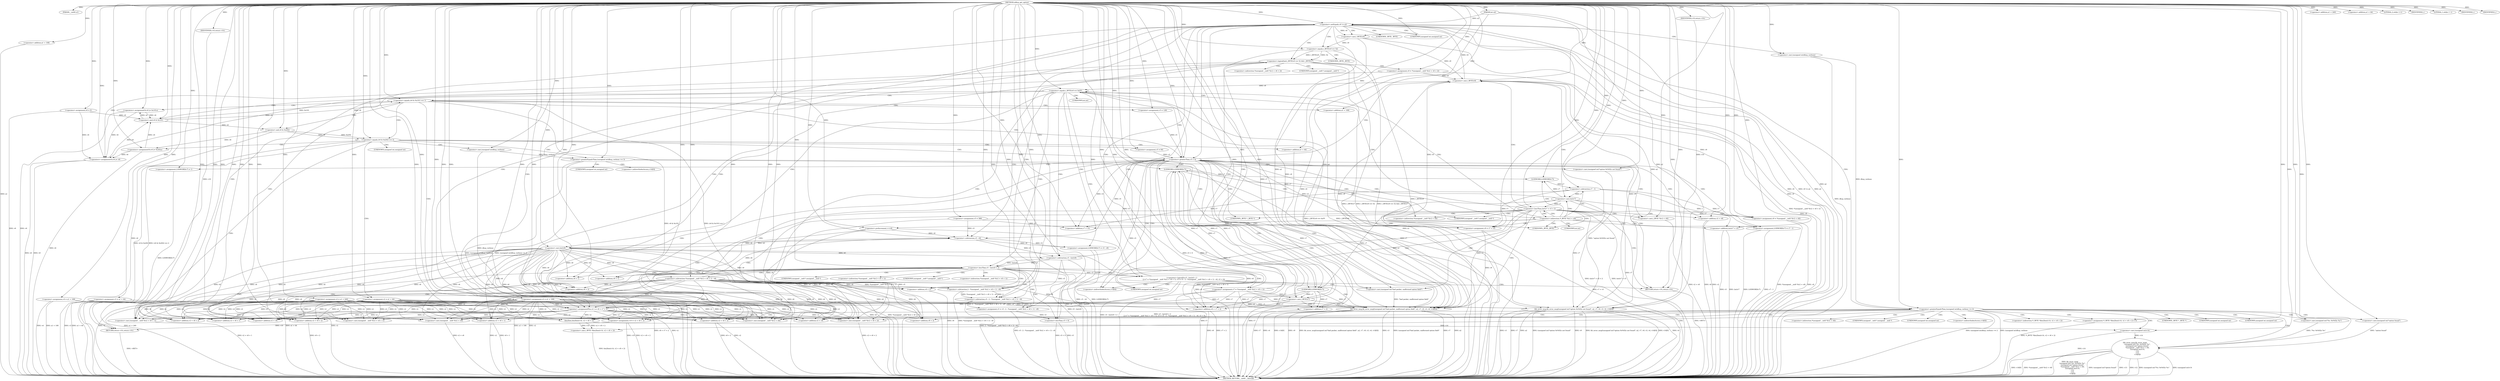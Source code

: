 digraph udhcp_get_option {  
"1000113" [label = "(METHOD,udhcp_get_option)" ]
"1000420" [label = "(METHOD_RETURN,__int64 __fastcall)" ]
"1000114" [label = "(PARAM,__int64 a1)" ]
"1000115" [label = "(PARAM,int a2)" ]
"1000129" [label = "(<operator>.assignment,v2 = a1 + 240)" ]
"1000131" [label = "(<operator>.addition,a1 + 240)" ]
"1000134" [label = "(<operator>.assignment,v3 = a1 + 44)" ]
"1000136" [label = "(<operator>.addition,a1 + 44)" ]
"1000139" [label = "(<operator>.assignment,v4 = a1 + 108)" ]
"1000141" [label = "(<operator>.addition,a1 + 108)" ]
"1000144" [label = "(<operator>.assignment,v5 = 388)" ]
"1000147" [label = "(<operator>.assignment,v6 = 0)" ]
"1000151" [label = "(LITERAL,2,while ( 2 ))" ]
"1000153" [label = "(<operator>.assignment,LODWORD(v7) = 1)" ]
"1000154" [label = "(LODWORD,LODWORD(v7))" ]
"1000157" [label = "(IDENTIFIER,L,)" ]
"1000159" [label = "(LITERAL,1,while ( 1 ))" ]
"1000161" [label = "(<operator>.assignment,v9 = *(unsigned __int8 *)(v2 + v8))" ]
"1000164" [label = "(<operator>.cast,(unsigned __int8 *)(v2 + v8))" ]
"1000166" [label = "(<operator>.addition,v2 + v8)" ]
"1000171" [label = "(<operator>.cast,(_BYTE *)(v2 + v8))" ]
"1000173" [label = "(<operator>.addition,v2 + v8)" ]
"1000177" [label = "(<operator>.preIncrement,++v8)" ]
"1000179" [label = "(<operator>.assignment,LODWORD(v7) = v7 - 1)" ]
"1000180" [label = "(LODWORD,LODWORD(v7))" ]
"1000182" [label = "(<operator>.subtraction,v7 - 1)" ]
"1000185" [label = "(<operator>.assignment,v9 = v7 + v5)" ]
"1000187" [label = "(<operator>.addition,v7 + v5)" ]
"1000191" [label = "(<operator>.lessThan,(int)v7 + v5 < 2)" ]
"1000192" [label = "(<operator>.addition,(int)v7 + v5)" ]
"1000193" [label = "(<operator>.cast,(int)v7)" ]
"1000200" [label = "(<operator>.equals,(_BYTE)v9 == 0xFF)" ]
"1000201" [label = "(<operator>.cast,(_BYTE)v9)" ]
"1000207" [label = "(<operator>.equals,(v6 & 0x101) == 1)" ]
"1000208" [label = "(<operator>.and,v6 & 0x101)" ]
"1000213" [label = "(<operators>.assignmentOr,v6 |= 0x101u)" ]
"1000216" [label = "(<operator>.assignment,v5 = 128)" ]
"1000219" [label = "(<operator>.assignment,v2 = a1 + 108)" ]
"1000221" [label = "(<operator>.addition,a1 + 108)" ]
"1000226" [label = "(<operator>.equals,(v6 & 0x202) == 2)" ]
"1000227" [label = "(<operator>.and,v6 & 0x202)" ]
"1000232" [label = "(<operators>.assignmentOr,v6 |= 0x202u)" ]
"1000235" [label = "(<operator>.assignment,v5 = 64)" ]
"1000238" [label = "(<operator>.assignment,v2 = a1 + 44)" ]
"1000240" [label = "(<operator>.addition,a1 + 44)" ]
"1000244" [label = "(IDENTIFIER,L,)" ]
"1000246" [label = "(<operator>.greaterEqualsThan,(unsigned int)dhcp_verbose >= 3)" ]
"1000247" [label = "(<operator>.cast,(unsigned int)dhcp_verbose)" ]
"1000251" [label = "(bb_error_msg,bb_error_msg((unsigned int)\"option 0x%02x not found\", a2, v7, v9, v3, v4, v14[0]))" ]
"1000252" [label = "(<operator>.cast,(unsigned int)\"option 0x%02x not found\")" ]
"1000265" [label = "(<operator>.assignment,LODWORD(v7) = v5 - v8)" ]
"1000266" [label = "(LODWORD,LODWORD(v7))" ]
"1000268" [label = "(<operator>.subtraction,v5 - v8)" ]
"1000272" [label = "(<operator>.logicalOr,v5 - (int)v8 < 2\n        || (v7 = *(unsigned __int8 *)(v2 + v8 + 1), v5 = v5 - 2 - *(unsigned __int8 *)(v2 + v8 + 1) - v8, v5 < 0))" ]
"1000273" [label = "(<operator>.lessThan,v5 - (int)v8 < 2)" ]
"1000274" [label = "(<operator>.subtraction,v5 - (int)v8)" ]
"1000276" [label = "(<operator>.cast,(int)v8)" ]
"1000281" [label = "(<operator>.assignment,v7 = *(unsigned __int8 *)(v2 + v8 + 1))" ]
"1000284" [label = "(<operator>.cast,(unsigned __int8 *)(v2 + v8 + 1))" ]
"1000286" [label = "(<operator>.addition,v2 + v8 + 1)" ]
"1000288" [label = "(<operator>.addition,v8 + 1)" ]
"1000292" [label = "(<operator>.assignment,v5 = v5 - 2 - *(unsigned __int8 *)(v2 + v8 + 1) - v8)" ]
"1000294" [label = "(<operator>.subtraction,v5 - 2 - *(unsigned __int8 *)(v2 + v8 + 1) - v8)" ]
"1000296" [label = "(<operator>.subtraction,2 - *(unsigned __int8 *)(v2 + v8 + 1) - v8)" ]
"1000298" [label = "(<operator>.subtraction,*(unsigned __int8 *)(v2 + v8 + 1) - v8)" ]
"1000300" [label = "(<operator>.cast,(unsigned __int8 *)(v2 + v8 + 1))" ]
"1000302" [label = "(<operator>.addition,v2 + v8 + 1)" ]
"1000304" [label = "(<operator>.addition,v8 + 1)" ]
"1000308" [label = "(<operator>.lessThan,v5 < 0)" ]
"1000313" [label = "(IDENTIFIER,L,)" ]
"1000314" [label = "(bb_error_msg,bb_error_msg((unsigned int)\"bad packet, malformed option field\", a2, v7, v9, v3, v4, v14[0]))" ]
"1000315" [label = "(<operator>.cast,(unsigned int)\"bad packet, malformed option field\")" ]
"1000326" [label = "(RETURN,return v10;,return v10;)" ]
"1000327" [label = "(IDENTIFIER,v10,return v10;)" ]
"1000329" [label = "(<operator>.notEquals,v9 != a2)" ]
"1000334" [label = "(<operator>.logicalAnd,(_BYTE)v9 == 52 && (_BYTE)v7)" ]
"1000335" [label = "(<operator>.equals,(_BYTE)v9 == 52)" ]
"1000336" [label = "(<operator>.cast,(_BYTE)v9)" ]
"1000340" [label = "(<operator>.cast,(_BYTE)v7)" ]
"1000344" [label = "(<operator>.assignment,v9 = *(unsigned __int8 *)(v2 + v8 + 2))" ]
"1000347" [label = "(<operator>.cast,(unsigned __int8 *)(v2 + v8 + 2))" ]
"1000349" [label = "(<operator>.addition,v2 + v8 + 2)" ]
"1000351" [label = "(<operator>.addition,v8 + 2)" ]
"1000354" [label = "(<operators>.assignmentOr,v6 |= v9)" ]
"1000357" [label = "(<operator>.assignmentPlus,v2 += v8 + v7 + 2)" ]
"1000359" [label = "(<operator>.addition,v8 + v7 + 2)" ]
"1000361" [label = "(<operator>.addition,v7 + 2)" ]
"1000366" [label = "(<operator>.greaterThan,v5 > 0)" ]
"1000372" [label = "(<operator>.greaterEqualsThan,(unsigned int)dhcp_verbose >= 2)" ]
"1000373" [label = "(<operator>.cast,(unsigned int)dhcp_verbose)" ]
"1000378" [label = "(<operator>.assignment,*(_BYTE *)bin2hex(v14, v2 + v8 + 2) = 0)" ]
"1000380" [label = "(<operator>.cast,(_BYTE *)bin2hex(v14, v2 + v8 + 2))" ]
"1000382" [label = "(bin2hex,bin2hex(v14, v2 + v8 + 2))" ]
"1000384" [label = "(<operator>.addition,v2 + v8 + 2)" ]
"1000386" [label = "(<operator>.addition,v8 + 2)" ]
"1000390" [label = "(bb_error_msg,bb_error_msg(\n          (unsigned int)\"%s: 0x%02x %s\",\n          (unsigned int)\"option found\",\n          *(unsigned __int8 *)(v2 + v8),\n          (unsigned int)v14,\n          v12,\n          v13,\n          v14[0]))" ]
"1000391" [label = "(<operator>.cast,(unsigned int)\"%s: 0x%02x %s\")" ]
"1000394" [label = "(<operator>.cast,(unsigned int)\"option found\")" ]
"1000398" [label = "(<operator>.cast,(unsigned __int8 *)(v2 + v8))" ]
"1000400" [label = "(<operator>.addition,v2 + v8)" ]
"1000403" [label = "(<operator>.cast,(unsigned int)v14)" ]
"1000411" [label = "(<operator>.assignment,v10 = v2 + v8 + 2)" ]
"1000413" [label = "(<operator>.addition,v2 + v8 + 2)" ]
"1000415" [label = "(<operator>.addition,v8 + 2)" ]
"1000418" [label = "(RETURN,return v10;,return v10;)" ]
"1000419" [label = "(IDENTIFIER,v10,return v10;)" ]
"1000163" [label = "(<operator>.indirection,*(unsigned __int8 *)(v2 + v8))" ]
"1000165" [label = "(UNKNOWN,unsigned __int8 *,unsigned __int8 *)" ]
"1000170" [label = "(<operator>.indirection,*(_BYTE *)(v2 + v8))" ]
"1000172" [label = "(UNKNOWN,_BYTE *,_BYTE *)" ]
"1000194" [label = "(UNKNOWN,int,int)" ]
"1000202" [label = "(UNKNOWN,_BYTE,_BYTE)" ]
"1000248" [label = "(UNKNOWN,unsigned int,unsigned int)" ]
"1000253" [label = "(UNKNOWN,unsigned int,unsigned int)" ]
"1000260" [label = "(<operator>.indirectIndexAccess,v14[0])" ]
"1000277" [label = "(UNKNOWN,int,int)" ]
"1000283" [label = "(<operator>.indirection,*(unsigned __int8 *)(v2 + v8 + 1))" ]
"1000285" [label = "(UNKNOWN,unsigned __int8 *,unsigned __int8 *)" ]
"1000299" [label = "(<operator>.indirection,*(unsigned __int8 *)(v2 + v8 + 1))" ]
"1000301" [label = "(UNKNOWN,unsigned __int8 *,unsigned __int8 *)" ]
"1000316" [label = "(UNKNOWN,unsigned int,unsigned int)" ]
"1000323" [label = "(<operator>.indirectIndexAccess,v14[0])" ]
"1000337" [label = "(UNKNOWN,_BYTE,_BYTE)" ]
"1000341" [label = "(UNKNOWN,_BYTE,_BYTE)" ]
"1000346" [label = "(<operator>.indirection,*(unsigned __int8 *)(v2 + v8 + 2))" ]
"1000348" [label = "(UNKNOWN,unsigned __int8 *,unsigned __int8 *)" ]
"1000374" [label = "(UNKNOWN,unsigned int,unsigned int)" ]
"1000379" [label = "(<operator>.indirection,*(_BYTE *)bin2hex(v14, v2 + v8 + 2))" ]
"1000381" [label = "(UNKNOWN,_BYTE *,_BYTE *)" ]
"1000392" [label = "(UNKNOWN,unsigned int,unsigned int)" ]
"1000395" [label = "(UNKNOWN,unsigned int,unsigned int)" ]
"1000397" [label = "(<operator>.indirection,*(unsigned __int8 *)(v2 + v8))" ]
"1000399" [label = "(UNKNOWN,unsigned __int8 *,unsigned __int8 *)" ]
"1000404" [label = "(UNKNOWN,unsigned int,unsigned int)" ]
"1000408" [label = "(<operator>.indirectIndexAccess,v14[0])" ]
  "1000418" -> "1000420"  [ label = "DDG: <RET>"] 
  "1000251" -> "1000420"  [ label = "DDG: v14[0]"] 
  "1000292" -> "1000420"  [ label = "DDG: v5 - 2 - *(unsigned __int8 *)(v2 + v8 + 1) - v8"] 
  "1000134" -> "1000420"  [ label = "DDG: a1 + 44"] 
  "1000266" -> "1000420"  [ label = "DDG: v7"] 
  "1000415" -> "1000420"  [ label = "DDG: v8"] 
  "1000390" -> "1000420"  [ label = "DDG: (unsigned int)\"option found\""] 
  "1000200" -> "1000420"  [ label = "DDG: (_BYTE)v9 == 0xFF"] 
  "1000191" -> "1000420"  [ label = "DDG: (int)v7 + v5 < 2"] 
  "1000390" -> "1000420"  [ label = "DDG: v13"] 
  "1000334" -> "1000420"  [ label = "DDG: (_BYTE)v9 == 52"] 
  "1000298" -> "1000420"  [ label = "DDG: v8"] 
  "1000314" -> "1000420"  [ label = "DDG: v4"] 
  "1000161" -> "1000420"  [ label = "DDG: *(unsigned __int8 *)(v2 + v8)"] 
  "1000201" -> "1000420"  [ label = "DDG: v9"] 
  "1000238" -> "1000420"  [ label = "DDG: v2"] 
  "1000329" -> "1000420"  [ label = "DDG: v9"] 
  "1000251" -> "1000420"  [ label = "DDG: v4"] 
  "1000314" -> "1000420"  [ label = "DDG: v7"] 
  "1000173" -> "1000420"  [ label = "DDG: v2"] 
  "1000314" -> "1000420"  [ label = "DDG: v3"] 
  "1000232" -> "1000420"  [ label = "DDG: v6"] 
  "1000308" -> "1000420"  [ label = "DDG: v5 < 0"] 
  "1000413" -> "1000420"  [ label = "DDG: v8 + 2"] 
  "1000141" -> "1000420"  [ label = "DDG: a1"] 
  "1000349" -> "1000420"  [ label = "DDG: v8 + 2"] 
  "1000251" -> "1000420"  [ label = "DDG: v3"] 
  "1000246" -> "1000420"  [ label = "DDG: (unsigned int)dhcp_verbose >= 3"] 
  "1000177" -> "1000420"  [ label = "DDG: v8"] 
  "1000334" -> "1000420"  [ label = "DDG: (_BYTE)v9 == 52 && (_BYTE)v7"] 
  "1000314" -> "1000420"  [ label = "DDG: v14[0]"] 
  "1000219" -> "1000420"  [ label = "DDG: a1 + 108"] 
  "1000390" -> "1000420"  [ label = "DDG: v12"] 
  "1000251" -> "1000420"  [ label = "DDG: v7"] 
  "1000219" -> "1000420"  [ label = "DDG: v2"] 
  "1000354" -> "1000420"  [ label = "DDG: v6"] 
  "1000296" -> "1000420"  [ label = "DDG: *(unsigned __int8 *)(v2 + v8 + 1) - v8"] 
  "1000129" -> "1000420"  [ label = "DDG: v2"] 
  "1000354" -> "1000420"  [ label = "DDG: v9"] 
  "1000294" -> "1000420"  [ label = "DDG: 2 - *(unsigned __int8 *)(v2 + v8 + 1) - v8"] 
  "1000380" -> "1000420"  [ label = "DDG: bin2hex(v14, v2 + v8 + 2)"] 
  "1000272" -> "1000420"  [ label = "DDG: v5 - (int)v8 < 2\n        || (v7 = *(unsigned __int8 *)(v2 + v8 + 1), v5 = v5 - 2 - *(unsigned __int8 *)(v2 + v8 + 1) - v8, v5 < 0)"] 
  "1000314" -> "1000420"  [ label = "DDG: v9"] 
  "1000273" -> "1000420"  [ label = "DDG: v5 - (int)v8"] 
  "1000390" -> "1000420"  [ label = "DDG: (unsigned int)\"%s: 0x%02x %s\""] 
  "1000213" -> "1000420"  [ label = "DDG: v6"] 
  "1000265" -> "1000420"  [ label = "DDG: LODWORD(v7)"] 
  "1000398" -> "1000420"  [ label = "DDG: v2 + v8"] 
  "1000226" -> "1000420"  [ label = "DDG: (v6 & 0x202) == 2"] 
  "1000240" -> "1000420"  [ label = "DDG: a1"] 
  "1000300" -> "1000420"  [ label = "DDG: v2 + v8 + 1"] 
  "1000265" -> "1000420"  [ label = "DDG: v5 - v8"] 
  "1000226" -> "1000420"  [ label = "DDG: v6 & 0x202"] 
  "1000179" -> "1000420"  [ label = "DDG: LODWORD(v7)"] 
  "1000179" -> "1000420"  [ label = "DDG: v7 - 1"] 
  "1000147" -> "1000420"  [ label = "DDG: v6"] 
  "1000154" -> "1000420"  [ label = "DDG: v7"] 
  "1000281" -> "1000420"  [ label = "DDG: v7"] 
  "1000246" -> "1000420"  [ label = "DDG: (unsigned int)dhcp_verbose"] 
  "1000390" -> "1000420"  [ label = "DDG: (unsigned int)v14"] 
  "1000115" -> "1000420"  [ label = "DDG: a2"] 
  "1000302" -> "1000420"  [ label = "DDG: v8 + 1"] 
  "1000344" -> "1000420"  [ label = "DDG: *(unsigned __int8 *)(v2 + v8 + 2)"] 
  "1000366" -> "1000420"  [ label = "DDG: v5"] 
  "1000251" -> "1000420"  [ label = "DDG: a2"] 
  "1000359" -> "1000420"  [ label = "DDG: v7 + 2"] 
  "1000207" -> "1000420"  [ label = "DDG: (v6 & 0x101) == 1"] 
  "1000357" -> "1000420"  [ label = "DDG: v8 + v7 + 2"] 
  "1000221" -> "1000420"  [ label = "DDG: a1"] 
  "1000192" -> "1000420"  [ label = "DDG: (int)v7"] 
  "1000129" -> "1000420"  [ label = "DDG: a1 + 240"] 
  "1000314" -> "1000420"  [ label = "DDG: bb_error_msg((unsigned int)\"bad packet, malformed option field\", a2, v7, v9, v3, v4, v14[0])"] 
  "1000274" -> "1000420"  [ label = "DDG: v5"] 
  "1000247" -> "1000420"  [ label = "DDG: dhcp_verbose"] 
  "1000378" -> "1000420"  [ label = "DDG: *(_BYTE *)bin2hex(v14, v2 + v8 + 2)"] 
  "1000251" -> "1000420"  [ label = "DDG: (unsigned int)\"option 0x%02x not found\""] 
  "1000366" -> "1000420"  [ label = "DDG: v5 > 0"] 
  "1000302" -> "1000420"  [ label = "DDG: v2"] 
  "1000372" -> "1000420"  [ label = "DDG: (unsigned int)dhcp_verbose >= 2"] 
  "1000347" -> "1000420"  [ label = "DDG: v2 + v8 + 2"] 
  "1000390" -> "1000420"  [ label = "DDG: v14[0]"] 
  "1000314" -> "1000420"  [ label = "DDG: (unsigned int)\"bad packet, malformed option field\""] 
  "1000207" -> "1000420"  [ label = "DDG: v6 & 0x101"] 
  "1000251" -> "1000420"  [ label = "DDG: v9"] 
  "1000139" -> "1000420"  [ label = "DDG: a1 + 108"] 
  "1000191" -> "1000420"  [ label = "DDG: (int)v7 + v5"] 
  "1000134" -> "1000420"  [ label = "DDG: v3"] 
  "1000200" -> "1000420"  [ label = "DDG: (_BYTE)v9"] 
  "1000335" -> "1000420"  [ label = "DDG: (_BYTE)v9"] 
  "1000185" -> "1000420"  [ label = "DDG: v7 + v5"] 
  "1000227" -> "1000420"  [ label = "DDG: v6"] 
  "1000329" -> "1000420"  [ label = "DDG: v9 != a2"] 
  "1000272" -> "1000420"  [ label = "DDG: v5 - (int)v8 < 2"] 
  "1000192" -> "1000420"  [ label = "DDG: v5"] 
  "1000298" -> "1000420"  [ label = "DDG: *(unsigned __int8 *)(v2 + v8 + 1)"] 
  "1000373" -> "1000420"  [ label = "DDG: dhcp_verbose"] 
  "1000139" -> "1000420"  [ label = "DDG: v4"] 
  "1000276" -> "1000420"  [ label = "DDG: v8"] 
  "1000411" -> "1000420"  [ label = "DDG: v10"] 
  "1000144" -> "1000420"  [ label = "DDG: v5"] 
  "1000390" -> "1000420"  [ label = "DDG: *(unsigned __int8 *)(v2 + v8)"] 
  "1000171" -> "1000420"  [ label = "DDG: v2 + v8"] 
  "1000403" -> "1000420"  [ label = "DDG: v14"] 
  "1000334" -> "1000420"  [ label = "DDG: (_BYTE)v7"] 
  "1000308" -> "1000420"  [ label = "DDG: v5"] 
  "1000193" -> "1000420"  [ label = "DDG: v7"] 
  "1000314" -> "1000420"  [ label = "DDG: a2"] 
  "1000411" -> "1000420"  [ label = "DDG: v2 + v8 + 2"] 
  "1000173" -> "1000420"  [ label = "DDG: v8"] 
  "1000372" -> "1000420"  [ label = "DDG: (unsigned int)dhcp_verbose"] 
  "1000274" -> "1000420"  [ label = "DDG: (int)v8"] 
  "1000153" -> "1000420"  [ label = "DDG: LODWORD(v7)"] 
  "1000238" -> "1000420"  [ label = "DDG: a1 + 44"] 
  "1000336" -> "1000420"  [ label = "DDG: v9"] 
  "1000357" -> "1000420"  [ label = "DDG: v2"] 
  "1000361" -> "1000420"  [ label = "DDG: v7"] 
  "1000390" -> "1000420"  [ label = "DDG: bb_error_msg(\n          (unsigned int)\"%s: 0x%02x %s\",\n          (unsigned int)\"option found\",\n          *(unsigned __int8 *)(v2 + v8),\n          (unsigned int)v14,\n          v12,\n          v13,\n          v14[0])"] 
  "1000161" -> "1000420"  [ label = "DDG: v9"] 
  "1000251" -> "1000420"  [ label = "DDG: bb_error_msg((unsigned int)\"option 0x%02x not found\", a2, v7, v9, v3, v4, v14[0])"] 
  "1000413" -> "1000420"  [ label = "DDG: v2"] 
  "1000359" -> "1000420"  [ label = "DDG: v8"] 
  "1000329" -> "1000420"  [ label = "DDG: a2"] 
  "1000326" -> "1000420"  [ label = "DDG: <RET>"] 
  "1000113" -> "1000114"  [ label = "DDG: "] 
  "1000113" -> "1000115"  [ label = "DDG: "] 
  "1000113" -> "1000129"  [ label = "DDG: "] 
  "1000113" -> "1000131"  [ label = "DDG: "] 
  "1000113" -> "1000134"  [ label = "DDG: "] 
  "1000113" -> "1000136"  [ label = "DDG: "] 
  "1000113" -> "1000139"  [ label = "DDG: "] 
  "1000113" -> "1000141"  [ label = "DDG: "] 
  "1000113" -> "1000144"  [ label = "DDG: "] 
  "1000113" -> "1000147"  [ label = "DDG: "] 
  "1000113" -> "1000151"  [ label = "DDG: "] 
  "1000113" -> "1000153"  [ label = "DDG: "] 
  "1000193" -> "1000154"  [ label = "DDG: v7"] 
  "1000113" -> "1000154"  [ label = "DDG: "] 
  "1000266" -> "1000154"  [ label = "DDG: v7"] 
  "1000340" -> "1000154"  [ label = "DDG: v7"] 
  "1000281" -> "1000154"  [ label = "DDG: v7"] 
  "1000113" -> "1000157"  [ label = "DDG: "] 
  "1000113" -> "1000159"  [ label = "DDG: "] 
  "1000113" -> "1000161"  [ label = "DDG: "] 
  "1000238" -> "1000164"  [ label = "DDG: v2"] 
  "1000357" -> "1000164"  [ label = "DDG: v2"] 
  "1000219" -> "1000164"  [ label = "DDG: v2"] 
  "1000129" -> "1000164"  [ label = "DDG: v2"] 
  "1000113" -> "1000164"  [ label = "DDG: "] 
  "1000177" -> "1000164"  [ label = "DDG: v8"] 
  "1000276" -> "1000164"  [ label = "DDG: v8"] 
  "1000298" -> "1000164"  [ label = "DDG: v8"] 
  "1000238" -> "1000166"  [ label = "DDG: v2"] 
  "1000357" -> "1000166"  [ label = "DDG: v2"] 
  "1000219" -> "1000166"  [ label = "DDG: v2"] 
  "1000129" -> "1000166"  [ label = "DDG: v2"] 
  "1000113" -> "1000166"  [ label = "DDG: "] 
  "1000177" -> "1000166"  [ label = "DDG: v8"] 
  "1000276" -> "1000166"  [ label = "DDG: v8"] 
  "1000298" -> "1000166"  [ label = "DDG: v8"] 
  "1000113" -> "1000171"  [ label = "DDG: "] 
  "1000113" -> "1000173"  [ label = "DDG: "] 
  "1000113" -> "1000177"  [ label = "DDG: "] 
  "1000182" -> "1000179"  [ label = "DDG: v7"] 
  "1000182" -> "1000179"  [ label = "DDG: 1"] 
  "1000154" -> "1000180"  [ label = "DDG: v7"] 
  "1000193" -> "1000180"  [ label = "DDG: v7"] 
  "1000113" -> "1000180"  [ label = "DDG: "] 
  "1000180" -> "1000182"  [ label = "DDG: v7"] 
  "1000113" -> "1000182"  [ label = "DDG: "] 
  "1000182" -> "1000185"  [ label = "DDG: v7"] 
  "1000113" -> "1000185"  [ label = "DDG: "] 
  "1000366" -> "1000185"  [ label = "DDG: v5"] 
  "1000144" -> "1000185"  [ label = "DDG: v5"] 
  "1000182" -> "1000187"  [ label = "DDG: v7"] 
  "1000113" -> "1000187"  [ label = "DDG: "] 
  "1000366" -> "1000187"  [ label = "DDG: v5"] 
  "1000144" -> "1000187"  [ label = "DDG: v5"] 
  "1000193" -> "1000191"  [ label = "DDG: v7"] 
  "1000113" -> "1000191"  [ label = "DDG: "] 
  "1000193" -> "1000192"  [ label = "DDG: v7"] 
  "1000113" -> "1000193"  [ label = "DDG: "] 
  "1000182" -> "1000193"  [ label = "DDG: v7"] 
  "1000113" -> "1000192"  [ label = "DDG: "] 
  "1000201" -> "1000200"  [ label = "DDG: v9"] 
  "1000336" -> "1000201"  [ label = "DDG: v9"] 
  "1000161" -> "1000201"  [ label = "DDG: v9"] 
  "1000185" -> "1000201"  [ label = "DDG: v9"] 
  "1000113" -> "1000201"  [ label = "DDG: "] 
  "1000344" -> "1000201"  [ label = "DDG: v9"] 
  "1000113" -> "1000200"  [ label = "DDG: "] 
  "1000208" -> "1000207"  [ label = "DDG: v6"] 
  "1000208" -> "1000207"  [ label = "DDG: 0x101"] 
  "1000232" -> "1000208"  [ label = "DDG: v6"] 
  "1000354" -> "1000208"  [ label = "DDG: v6"] 
  "1000213" -> "1000208"  [ label = "DDG: v6"] 
  "1000147" -> "1000208"  [ label = "DDG: v6"] 
  "1000113" -> "1000208"  [ label = "DDG: "] 
  "1000113" -> "1000207"  [ label = "DDG: "] 
  "1000113" -> "1000213"  [ label = "DDG: "] 
  "1000208" -> "1000213"  [ label = "DDG: v6"] 
  "1000113" -> "1000216"  [ label = "DDG: "] 
  "1000113" -> "1000219"  [ label = "DDG: "] 
  "1000113" -> "1000221"  [ label = "DDG: "] 
  "1000227" -> "1000226"  [ label = "DDG: v6"] 
  "1000227" -> "1000226"  [ label = "DDG: 0x202"] 
  "1000208" -> "1000227"  [ label = "DDG: v6"] 
  "1000113" -> "1000227"  [ label = "DDG: "] 
  "1000113" -> "1000226"  [ label = "DDG: "] 
  "1000113" -> "1000232"  [ label = "DDG: "] 
  "1000227" -> "1000232"  [ label = "DDG: v6"] 
  "1000113" -> "1000235"  [ label = "DDG: "] 
  "1000113" -> "1000238"  [ label = "DDG: "] 
  "1000113" -> "1000240"  [ label = "DDG: "] 
  "1000113" -> "1000244"  [ label = "DDG: "] 
  "1000247" -> "1000246"  [ label = "DDG: dhcp_verbose"] 
  "1000113" -> "1000247"  [ label = "DDG: "] 
  "1000113" -> "1000246"  [ label = "DDG: "] 
  "1000252" -> "1000251"  [ label = "DDG: \"option 0x%02x not found\""] 
  "1000113" -> "1000252"  [ label = "DDG: "] 
  "1000329" -> "1000251"  [ label = "DDG: a2"] 
  "1000115" -> "1000251"  [ label = "DDG: a2"] 
  "1000113" -> "1000251"  [ label = "DDG: "] 
  "1000154" -> "1000251"  [ label = "DDG: v7"] 
  "1000193" -> "1000251"  [ label = "DDG: v7"] 
  "1000201" -> "1000251"  [ label = "DDG: v9"] 
  "1000134" -> "1000251"  [ label = "DDG: v3"] 
  "1000139" -> "1000251"  [ label = "DDG: v4"] 
  "1000268" -> "1000265"  [ label = "DDG: v5"] 
  "1000268" -> "1000265"  [ label = "DDG: v8"] 
  "1000154" -> "1000266"  [ label = "DDG: v7"] 
  "1000193" -> "1000266"  [ label = "DDG: v7"] 
  "1000113" -> "1000266"  [ label = "DDG: "] 
  "1000366" -> "1000268"  [ label = "DDG: v5"] 
  "1000144" -> "1000268"  [ label = "DDG: v5"] 
  "1000113" -> "1000268"  [ label = "DDG: "] 
  "1000177" -> "1000268"  [ label = "DDG: v8"] 
  "1000276" -> "1000268"  [ label = "DDG: v8"] 
  "1000298" -> "1000268"  [ label = "DDG: v8"] 
  "1000273" -> "1000272"  [ label = "DDG: v5 - (int)v8"] 
  "1000273" -> "1000272"  [ label = "DDG: 2"] 
  "1000274" -> "1000273"  [ label = "DDG: v5"] 
  "1000274" -> "1000273"  [ label = "DDG: (int)v8"] 
  "1000268" -> "1000274"  [ label = "DDG: v5"] 
  "1000113" -> "1000274"  [ label = "DDG: "] 
  "1000276" -> "1000274"  [ label = "DDG: v8"] 
  "1000268" -> "1000276"  [ label = "DDG: v8"] 
  "1000113" -> "1000276"  [ label = "DDG: "] 
  "1000113" -> "1000273"  [ label = "DDG: "] 
  "1000298" -> "1000281"  [ label = "DDG: *(unsigned __int8 *)(v2 + v8 + 1)"] 
  "1000113" -> "1000281"  [ label = "DDG: "] 
  "1000238" -> "1000284"  [ label = "DDG: v2"] 
  "1000357" -> "1000284"  [ label = "DDG: v2"] 
  "1000219" -> "1000284"  [ label = "DDG: v2"] 
  "1000129" -> "1000284"  [ label = "DDG: v2"] 
  "1000113" -> "1000284"  [ label = "DDG: "] 
  "1000276" -> "1000284"  [ label = "DDG: v8"] 
  "1000238" -> "1000286"  [ label = "DDG: v2"] 
  "1000357" -> "1000286"  [ label = "DDG: v2"] 
  "1000219" -> "1000286"  [ label = "DDG: v2"] 
  "1000129" -> "1000286"  [ label = "DDG: v2"] 
  "1000113" -> "1000286"  [ label = "DDG: "] 
  "1000276" -> "1000286"  [ label = "DDG: v8"] 
  "1000276" -> "1000288"  [ label = "DDG: v8"] 
  "1000113" -> "1000288"  [ label = "DDG: "] 
  "1000294" -> "1000292"  [ label = "DDG: v5"] 
  "1000294" -> "1000292"  [ label = "DDG: 2 - *(unsigned __int8 *)(v2 + v8 + 1) - v8"] 
  "1000113" -> "1000292"  [ label = "DDG: "] 
  "1000274" -> "1000294"  [ label = "DDG: v5"] 
  "1000113" -> "1000294"  [ label = "DDG: "] 
  "1000296" -> "1000294"  [ label = "DDG: 2"] 
  "1000296" -> "1000294"  [ label = "DDG: *(unsigned __int8 *)(v2 + v8 + 1) - v8"] 
  "1000113" -> "1000296"  [ label = "DDG: "] 
  "1000298" -> "1000296"  [ label = "DDG: *(unsigned __int8 *)(v2 + v8 + 1)"] 
  "1000298" -> "1000296"  [ label = "DDG: v8"] 
  "1000113" -> "1000300"  [ label = "DDG: "] 
  "1000238" -> "1000300"  [ label = "DDG: v2"] 
  "1000357" -> "1000300"  [ label = "DDG: v2"] 
  "1000219" -> "1000300"  [ label = "DDG: v2"] 
  "1000129" -> "1000300"  [ label = "DDG: v2"] 
  "1000276" -> "1000300"  [ label = "DDG: v8"] 
  "1000113" -> "1000302"  [ label = "DDG: "] 
  "1000238" -> "1000302"  [ label = "DDG: v2"] 
  "1000357" -> "1000302"  [ label = "DDG: v2"] 
  "1000219" -> "1000302"  [ label = "DDG: v2"] 
  "1000129" -> "1000302"  [ label = "DDG: v2"] 
  "1000276" -> "1000302"  [ label = "DDG: v8"] 
  "1000113" -> "1000304"  [ label = "DDG: "] 
  "1000276" -> "1000304"  [ label = "DDG: v8"] 
  "1000113" -> "1000298"  [ label = "DDG: "] 
  "1000276" -> "1000298"  [ label = "DDG: v8"] 
  "1000292" -> "1000308"  [ label = "DDG: v5"] 
  "1000113" -> "1000308"  [ label = "DDG: "] 
  "1000113" -> "1000313"  [ label = "DDG: "] 
  "1000315" -> "1000314"  [ label = "DDG: \"bad packet, malformed option field\""] 
  "1000113" -> "1000315"  [ label = "DDG: "] 
  "1000329" -> "1000314"  [ label = "DDG: a2"] 
  "1000115" -> "1000314"  [ label = "DDG: a2"] 
  "1000113" -> "1000314"  [ label = "DDG: "] 
  "1000266" -> "1000314"  [ label = "DDG: v7"] 
  "1000193" -> "1000314"  [ label = "DDG: v7"] 
  "1000154" -> "1000314"  [ label = "DDG: v7"] 
  "1000281" -> "1000314"  [ label = "DDG: v7"] 
  "1000340" -> "1000314"  [ label = "DDG: v7"] 
  "1000201" -> "1000314"  [ label = "DDG: v9"] 
  "1000336" -> "1000314"  [ label = "DDG: v9"] 
  "1000185" -> "1000314"  [ label = "DDG: v9"] 
  "1000344" -> "1000314"  [ label = "DDG: v9"] 
  "1000134" -> "1000314"  [ label = "DDG: v3"] 
  "1000139" -> "1000314"  [ label = "DDG: v4"] 
  "1000327" -> "1000326"  [ label = "DDG: v10"] 
  "1000113" -> "1000326"  [ label = "DDG: "] 
  "1000113" -> "1000327"  [ label = "DDG: "] 
  "1000201" -> "1000329"  [ label = "DDG: v9"] 
  "1000113" -> "1000329"  [ label = "DDG: "] 
  "1000115" -> "1000329"  [ label = "DDG: a2"] 
  "1000335" -> "1000334"  [ label = "DDG: (_BYTE)v9"] 
  "1000335" -> "1000334"  [ label = "DDG: 52"] 
  "1000336" -> "1000335"  [ label = "DDG: v9"] 
  "1000329" -> "1000336"  [ label = "DDG: v9"] 
  "1000113" -> "1000336"  [ label = "DDG: "] 
  "1000113" -> "1000335"  [ label = "DDG: "] 
  "1000340" -> "1000334"  [ label = "DDG: v7"] 
  "1000266" -> "1000340"  [ label = "DDG: v7"] 
  "1000281" -> "1000340"  [ label = "DDG: v7"] 
  "1000113" -> "1000340"  [ label = "DDG: "] 
  "1000113" -> "1000344"  [ label = "DDG: "] 
  "1000238" -> "1000347"  [ label = "DDG: v2"] 
  "1000357" -> "1000347"  [ label = "DDG: v2"] 
  "1000219" -> "1000347"  [ label = "DDG: v2"] 
  "1000129" -> "1000347"  [ label = "DDG: v2"] 
  "1000113" -> "1000347"  [ label = "DDG: "] 
  "1000298" -> "1000347"  [ label = "DDG: v8"] 
  "1000276" -> "1000347"  [ label = "DDG: v8"] 
  "1000238" -> "1000349"  [ label = "DDG: v2"] 
  "1000357" -> "1000349"  [ label = "DDG: v2"] 
  "1000219" -> "1000349"  [ label = "DDG: v2"] 
  "1000129" -> "1000349"  [ label = "DDG: v2"] 
  "1000113" -> "1000349"  [ label = "DDG: "] 
  "1000298" -> "1000349"  [ label = "DDG: v8"] 
  "1000276" -> "1000349"  [ label = "DDG: v8"] 
  "1000298" -> "1000351"  [ label = "DDG: v8"] 
  "1000276" -> "1000351"  [ label = "DDG: v8"] 
  "1000113" -> "1000351"  [ label = "DDG: "] 
  "1000344" -> "1000354"  [ label = "DDG: v9"] 
  "1000113" -> "1000354"  [ label = "DDG: "] 
  "1000232" -> "1000354"  [ label = "DDG: v6"] 
  "1000213" -> "1000354"  [ label = "DDG: v6"] 
  "1000147" -> "1000354"  [ label = "DDG: v6"] 
  "1000276" -> "1000357"  [ label = "DDG: v8"] 
  "1000298" -> "1000357"  [ label = "DDG: v8"] 
  "1000113" -> "1000357"  [ label = "DDG: "] 
  "1000266" -> "1000357"  [ label = "DDG: v7"] 
  "1000340" -> "1000357"  [ label = "DDG: v7"] 
  "1000281" -> "1000357"  [ label = "DDG: v7"] 
  "1000238" -> "1000357"  [ label = "DDG: v2"] 
  "1000219" -> "1000357"  [ label = "DDG: v2"] 
  "1000129" -> "1000357"  [ label = "DDG: v2"] 
  "1000276" -> "1000359"  [ label = "DDG: v8"] 
  "1000298" -> "1000359"  [ label = "DDG: v8"] 
  "1000113" -> "1000359"  [ label = "DDG: "] 
  "1000266" -> "1000359"  [ label = "DDG: v7"] 
  "1000340" -> "1000359"  [ label = "DDG: v7"] 
  "1000281" -> "1000359"  [ label = "DDG: v7"] 
  "1000266" -> "1000361"  [ label = "DDG: v7"] 
  "1000340" -> "1000361"  [ label = "DDG: v7"] 
  "1000281" -> "1000361"  [ label = "DDG: v7"] 
  "1000113" -> "1000361"  [ label = "DDG: "] 
  "1000216" -> "1000366"  [ label = "DDG: v5"] 
  "1000235" -> "1000366"  [ label = "DDG: v5"] 
  "1000274" -> "1000366"  [ label = "DDG: v5"] 
  "1000308" -> "1000366"  [ label = "DDG: v5"] 
  "1000113" -> "1000366"  [ label = "DDG: "] 
  "1000373" -> "1000372"  [ label = "DDG: dhcp_verbose"] 
  "1000113" -> "1000373"  [ label = "DDG: "] 
  "1000113" -> "1000372"  [ label = "DDG: "] 
  "1000113" -> "1000378"  [ label = "DDG: "] 
  "1000382" -> "1000380"  [ label = "DDG: v14"] 
  "1000382" -> "1000380"  [ label = "DDG: v2 + v8 + 2"] 
  "1000113" -> "1000382"  [ label = "DDG: "] 
  "1000238" -> "1000382"  [ label = "DDG: v2"] 
  "1000357" -> "1000382"  [ label = "DDG: v2"] 
  "1000219" -> "1000382"  [ label = "DDG: v2"] 
  "1000129" -> "1000382"  [ label = "DDG: v2"] 
  "1000298" -> "1000382"  [ label = "DDG: v8"] 
  "1000276" -> "1000382"  [ label = "DDG: v8"] 
  "1000238" -> "1000384"  [ label = "DDG: v2"] 
  "1000357" -> "1000384"  [ label = "DDG: v2"] 
  "1000219" -> "1000384"  [ label = "DDG: v2"] 
  "1000129" -> "1000384"  [ label = "DDG: v2"] 
  "1000113" -> "1000384"  [ label = "DDG: "] 
  "1000298" -> "1000384"  [ label = "DDG: v8"] 
  "1000276" -> "1000384"  [ label = "DDG: v8"] 
  "1000298" -> "1000386"  [ label = "DDG: v8"] 
  "1000276" -> "1000386"  [ label = "DDG: v8"] 
  "1000113" -> "1000386"  [ label = "DDG: "] 
  "1000391" -> "1000390"  [ label = "DDG: \"%s: 0x%02x %s\""] 
  "1000113" -> "1000391"  [ label = "DDG: "] 
  "1000394" -> "1000390"  [ label = "DDG: \"option found\""] 
  "1000113" -> "1000394"  [ label = "DDG: "] 
  "1000113" -> "1000398"  [ label = "DDG: "] 
  "1000238" -> "1000398"  [ label = "DDG: v2"] 
  "1000357" -> "1000398"  [ label = "DDG: v2"] 
  "1000219" -> "1000398"  [ label = "DDG: v2"] 
  "1000129" -> "1000398"  [ label = "DDG: v2"] 
  "1000298" -> "1000398"  [ label = "DDG: v8"] 
  "1000276" -> "1000398"  [ label = "DDG: v8"] 
  "1000113" -> "1000400"  [ label = "DDG: "] 
  "1000238" -> "1000400"  [ label = "DDG: v2"] 
  "1000357" -> "1000400"  [ label = "DDG: v2"] 
  "1000219" -> "1000400"  [ label = "DDG: v2"] 
  "1000129" -> "1000400"  [ label = "DDG: v2"] 
  "1000298" -> "1000400"  [ label = "DDG: v8"] 
  "1000276" -> "1000400"  [ label = "DDG: v8"] 
  "1000403" -> "1000390"  [ label = "DDG: v14"] 
  "1000382" -> "1000403"  [ label = "DDG: v14"] 
  "1000113" -> "1000403"  [ label = "DDG: "] 
  "1000113" -> "1000390"  [ label = "DDG: "] 
  "1000238" -> "1000411"  [ label = "DDG: v2"] 
  "1000357" -> "1000411"  [ label = "DDG: v2"] 
  "1000219" -> "1000411"  [ label = "DDG: v2"] 
  "1000129" -> "1000411"  [ label = "DDG: v2"] 
  "1000113" -> "1000411"  [ label = "DDG: "] 
  "1000298" -> "1000411"  [ label = "DDG: v8"] 
  "1000276" -> "1000411"  [ label = "DDG: v8"] 
  "1000238" -> "1000413"  [ label = "DDG: v2"] 
  "1000357" -> "1000413"  [ label = "DDG: v2"] 
  "1000219" -> "1000413"  [ label = "DDG: v2"] 
  "1000129" -> "1000413"  [ label = "DDG: v2"] 
  "1000113" -> "1000413"  [ label = "DDG: "] 
  "1000298" -> "1000413"  [ label = "DDG: v8"] 
  "1000276" -> "1000413"  [ label = "DDG: v8"] 
  "1000298" -> "1000415"  [ label = "DDG: v8"] 
  "1000276" -> "1000415"  [ label = "DDG: v8"] 
  "1000113" -> "1000415"  [ label = "DDG: "] 
  "1000419" -> "1000418"  [ label = "DDG: v10"] 
  "1000411" -> "1000418"  [ label = "DDG: v10"] 
  "1000113" -> "1000419"  [ label = "DDG: "] 
  "1000170" -> "1000192"  [ label = "CDG: "] 
  "1000170" -> "1000191"  [ label = "CDG: "] 
  "1000170" -> "1000187"  [ label = "CDG: "] 
  "1000170" -> "1000185"  [ label = "CDG: "] 
  "1000170" -> "1000182"  [ label = "CDG: "] 
  "1000170" -> "1000180"  [ label = "CDG: "] 
  "1000170" -> "1000179"  [ label = "CDG: "] 
  "1000170" -> "1000177"  [ label = "CDG: "] 
  "1000170" -> "1000194"  [ label = "CDG: "] 
  "1000170" -> "1000193"  [ label = "CDG: "] 
  "1000170" -> "1000202"  [ label = "CDG: "] 
  "1000170" -> "1000201"  [ label = "CDG: "] 
  "1000170" -> "1000200"  [ label = "CDG: "] 
  "1000191" -> "1000316"  [ label = "CDG: "] 
  "1000191" -> "1000315"  [ label = "CDG: "] 
  "1000191" -> "1000314"  [ label = "CDG: "] 
  "1000191" -> "1000326"  [ label = "CDG: "] 
  "1000191" -> "1000323"  [ label = "CDG: "] 
  "1000191" -> "1000173"  [ label = "CDG: "] 
  "1000191" -> "1000172"  [ label = "CDG: "] 
  "1000191" -> "1000171"  [ label = "CDG: "] 
  "1000191" -> "1000170"  [ label = "CDG: "] 
  "1000191" -> "1000166"  [ label = "CDG: "] 
  "1000191" -> "1000165"  [ label = "CDG: "] 
  "1000191" -> "1000164"  [ label = "CDG: "] 
  "1000191" -> "1000163"  [ label = "CDG: "] 
  "1000191" -> "1000161"  [ label = "CDG: "] 
  "1000191" -> "1000202"  [ label = "CDG: "] 
  "1000191" -> "1000201"  [ label = "CDG: "] 
  "1000191" -> "1000200"  [ label = "CDG: "] 
  "1000200" -> "1000208"  [ label = "CDG: "] 
  "1000200" -> "1000207"  [ label = "CDG: "] 
  "1000200" -> "1000272"  [ label = "CDG: "] 
  "1000200" -> "1000268"  [ label = "CDG: "] 
  "1000200" -> "1000266"  [ label = "CDG: "] 
  "1000200" -> "1000265"  [ label = "CDG: "] 
  "1000200" -> "1000277"  [ label = "CDG: "] 
  "1000200" -> "1000276"  [ label = "CDG: "] 
  "1000200" -> "1000274"  [ label = "CDG: "] 
  "1000200" -> "1000273"  [ label = "CDG: "] 
  "1000207" -> "1000221"  [ label = "CDG: "] 
  "1000207" -> "1000219"  [ label = "CDG: "] 
  "1000207" -> "1000216"  [ label = "CDG: "] 
  "1000207" -> "1000213"  [ label = "CDG: "] 
  "1000207" -> "1000227"  [ label = "CDG: "] 
  "1000207" -> "1000226"  [ label = "CDG: "] 
  "1000207" -> "1000366"  [ label = "CDG: "] 
  "1000226" -> "1000418"  [ label = "CDG: "] 
  "1000226" -> "1000240"  [ label = "CDG: "] 
  "1000226" -> "1000238"  [ label = "CDG: "] 
  "1000226" -> "1000235"  [ label = "CDG: "] 
  "1000226" -> "1000232"  [ label = "CDG: "] 
  "1000226" -> "1000248"  [ label = "CDG: "] 
  "1000226" -> "1000247"  [ label = "CDG: "] 
  "1000226" -> "1000246"  [ label = "CDG: "] 
  "1000226" -> "1000366"  [ label = "CDG: "] 
  "1000246" -> "1000253"  [ label = "CDG: "] 
  "1000246" -> "1000252"  [ label = "CDG: "] 
  "1000246" -> "1000251"  [ label = "CDG: "] 
  "1000246" -> "1000260"  [ label = "CDG: "] 
  "1000272" -> "1000316"  [ label = "CDG: "] 
  "1000272" -> "1000315"  [ label = "CDG: "] 
  "1000272" -> "1000314"  [ label = "CDG: "] 
  "1000272" -> "1000329"  [ label = "CDG: "] 
  "1000272" -> "1000326"  [ label = "CDG: "] 
  "1000272" -> "1000323"  [ label = "CDG: "] 
  "1000273" -> "1000288"  [ label = "CDG: "] 
  "1000273" -> "1000286"  [ label = "CDG: "] 
  "1000273" -> "1000285"  [ label = "CDG: "] 
  "1000273" -> "1000284"  [ label = "CDG: "] 
  "1000273" -> "1000283"  [ label = "CDG: "] 
  "1000273" -> "1000281"  [ label = "CDG: "] 
  "1000273" -> "1000304"  [ label = "CDG: "] 
  "1000273" -> "1000302"  [ label = "CDG: "] 
  "1000273" -> "1000301"  [ label = "CDG: "] 
  "1000273" -> "1000300"  [ label = "CDG: "] 
  "1000273" -> "1000299"  [ label = "CDG: "] 
  "1000273" -> "1000298"  [ label = "CDG: "] 
  "1000273" -> "1000296"  [ label = "CDG: "] 
  "1000273" -> "1000294"  [ label = "CDG: "] 
  "1000273" -> "1000292"  [ label = "CDG: "] 
  "1000273" -> "1000308"  [ label = "CDG: "] 
  "1000329" -> "1000418"  [ label = "CDG: "] 
  "1000329" -> "1000336"  [ label = "CDG: "] 
  "1000329" -> "1000335"  [ label = "CDG: "] 
  "1000329" -> "1000334"  [ label = "CDG: "] 
  "1000329" -> "1000337"  [ label = "CDG: "] 
  "1000329" -> "1000366"  [ label = "CDG: "] 
  "1000329" -> "1000361"  [ label = "CDG: "] 
  "1000329" -> "1000359"  [ label = "CDG: "] 
  "1000329" -> "1000357"  [ label = "CDG: "] 
  "1000329" -> "1000374"  [ label = "CDG: "] 
  "1000329" -> "1000373"  [ label = "CDG: "] 
  "1000329" -> "1000372"  [ label = "CDG: "] 
  "1000329" -> "1000415"  [ label = "CDG: "] 
  "1000329" -> "1000413"  [ label = "CDG: "] 
  "1000329" -> "1000411"  [ label = "CDG: "] 
  "1000334" -> "1000351"  [ label = "CDG: "] 
  "1000334" -> "1000349"  [ label = "CDG: "] 
  "1000334" -> "1000348"  [ label = "CDG: "] 
  "1000334" -> "1000347"  [ label = "CDG: "] 
  "1000334" -> "1000346"  [ label = "CDG: "] 
  "1000334" -> "1000344"  [ label = "CDG: "] 
  "1000334" -> "1000354"  [ label = "CDG: "] 
  "1000335" -> "1000341"  [ label = "CDG: "] 
  "1000335" -> "1000340"  [ label = "CDG: "] 
  "1000366" -> "1000316"  [ label = "CDG: "] 
  "1000366" -> "1000315"  [ label = "CDG: "] 
  "1000366" -> "1000314"  [ label = "CDG: "] 
  "1000366" -> "1000326"  [ label = "CDG: "] 
  "1000366" -> "1000323"  [ label = "CDG: "] 
  "1000366" -> "1000154"  [ label = "CDG: "] 
  "1000366" -> "1000153"  [ label = "CDG: "] 
  "1000366" -> "1000173"  [ label = "CDG: "] 
  "1000366" -> "1000172"  [ label = "CDG: "] 
  "1000366" -> "1000171"  [ label = "CDG: "] 
  "1000366" -> "1000170"  [ label = "CDG: "] 
  "1000366" -> "1000166"  [ label = "CDG: "] 
  "1000366" -> "1000165"  [ label = "CDG: "] 
  "1000366" -> "1000164"  [ label = "CDG: "] 
  "1000366" -> "1000163"  [ label = "CDG: "] 
  "1000366" -> "1000161"  [ label = "CDG: "] 
  "1000366" -> "1000202"  [ label = "CDG: "] 
  "1000366" -> "1000201"  [ label = "CDG: "] 
  "1000366" -> "1000200"  [ label = "CDG: "] 
  "1000372" -> "1000384"  [ label = "CDG: "] 
  "1000372" -> "1000382"  [ label = "CDG: "] 
  "1000372" -> "1000381"  [ label = "CDG: "] 
  "1000372" -> "1000380"  [ label = "CDG: "] 
  "1000372" -> "1000379"  [ label = "CDG: "] 
  "1000372" -> "1000378"  [ label = "CDG: "] 
  "1000372" -> "1000400"  [ label = "CDG: "] 
  "1000372" -> "1000399"  [ label = "CDG: "] 
  "1000372" -> "1000398"  [ label = "CDG: "] 
  "1000372" -> "1000397"  [ label = "CDG: "] 
  "1000372" -> "1000395"  [ label = "CDG: "] 
  "1000372" -> "1000394"  [ label = "CDG: "] 
  "1000372" -> "1000392"  [ label = "CDG: "] 
  "1000372" -> "1000391"  [ label = "CDG: "] 
  "1000372" -> "1000390"  [ label = "CDG: "] 
  "1000372" -> "1000386"  [ label = "CDG: "] 
  "1000372" -> "1000408"  [ label = "CDG: "] 
  "1000372" -> "1000404"  [ label = "CDG: "] 
  "1000372" -> "1000403"  [ label = "CDG: "] 
}
